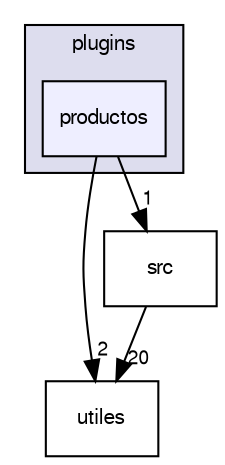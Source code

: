 digraph G {
  compound=true
  node [ fontsize=10, fontname="FreeSans"];
  edge [ labelfontsize=9, labelfontname="FreeSans"];
  subgraph clusterdir_2241d903d8b552fecd54d40d9c6f6ba2 {
    graph [ bgcolor="#ddddee", pencolor="black", label="plugins" fontname="FreeSans", fontsize=10, URL="dir_2241d903d8b552fecd54d40d9c6f6ba2.html"]
  dir_8324bc479bfd66538cca5b59b3129b11 [shape=box, label="productos", style="filled", fillcolor="#eeeeff", pencolor="black", URL="dir_8324bc479bfd66538cca5b59b3129b11.html"];
  }
  dir_96dd5dfec6529fa71a74b9d6ee5ac519 [shape=box label="utiles" URL="dir_96dd5dfec6529fa71a74b9d6ee5ac519.html"];
  dir_a6a96f4101e30ef9cb693fc53f8c1212 [shape=box label="src" URL="dir_a6a96f4101e30ef9cb693fc53f8c1212.html"];
  dir_a6a96f4101e30ef9cb693fc53f8c1212->dir_96dd5dfec6529fa71a74b9d6ee5ac519 [headlabel="20", labeldistance=1.5 headhref="dir_000016_000004.html"];
  dir_8324bc479bfd66538cca5b59b3129b11->dir_96dd5dfec6529fa71a74b9d6ee5ac519 [headlabel="2", labeldistance=1.5 headhref="dir_000009_000004.html"];
  dir_8324bc479bfd66538cca5b59b3129b11->dir_a6a96f4101e30ef9cb693fc53f8c1212 [headlabel="1", labeldistance=1.5 headhref="dir_000009_000016.html"];
}
